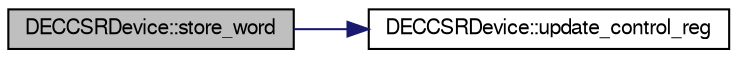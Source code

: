 digraph G
{
  edge [fontname="FreeSans",fontsize="10",labelfontname="FreeSans",labelfontsize="10"];
  node [fontname="FreeSans",fontsize="10",shape=record];
  rankdir=LR;
  Node1 [label="DECCSRDevice::store_word",height=0.2,width=0.4,color="black", fillcolor="grey75", style="filled" fontcolor="black"];
  Node1 -> Node2 [color="midnightblue",fontsize="10",style="solid"];
  Node2 [label="DECCSRDevice::update_control_reg",height=0.2,width=0.4,color="black", fillcolor="white", style="filled",URL="$classDECCSRDevice.html#a3ef3d237d9892c1df46af1dcc8215472"];
}
